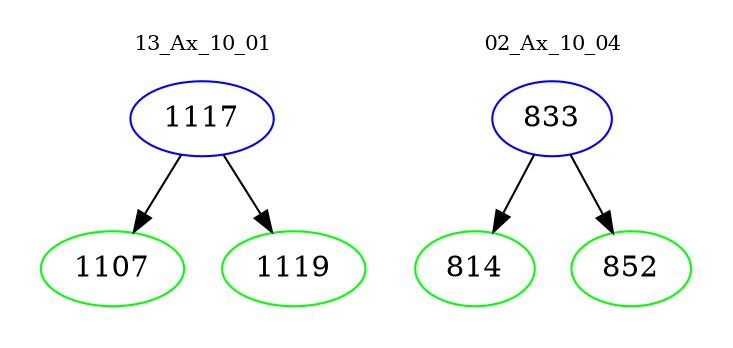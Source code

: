 digraph{
subgraph cluster_0 {
color = white
label = "13_Ax_10_01";
fontsize=10;
T0_1117 [label="1117", color="blue"]
T0_1117 -> T0_1107 [color="black"]
T0_1107 [label="1107", color="green"]
T0_1117 -> T0_1119 [color="black"]
T0_1119 [label="1119", color="green"]
}
subgraph cluster_1 {
color = white
label = "02_Ax_10_04";
fontsize=10;
T1_833 [label="833", color="blue"]
T1_833 -> T1_814 [color="black"]
T1_814 [label="814", color="green"]
T1_833 -> T1_852 [color="black"]
T1_852 [label="852", color="green"]
}
}

